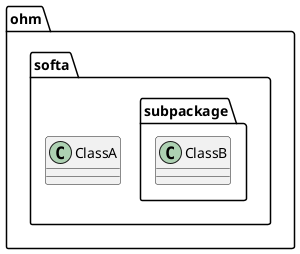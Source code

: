 @startuml Packages

package ohm.softa {
    class ClassA {

    }

    package subpackage {
        class ClassB {

        }
    }
}

@enduml